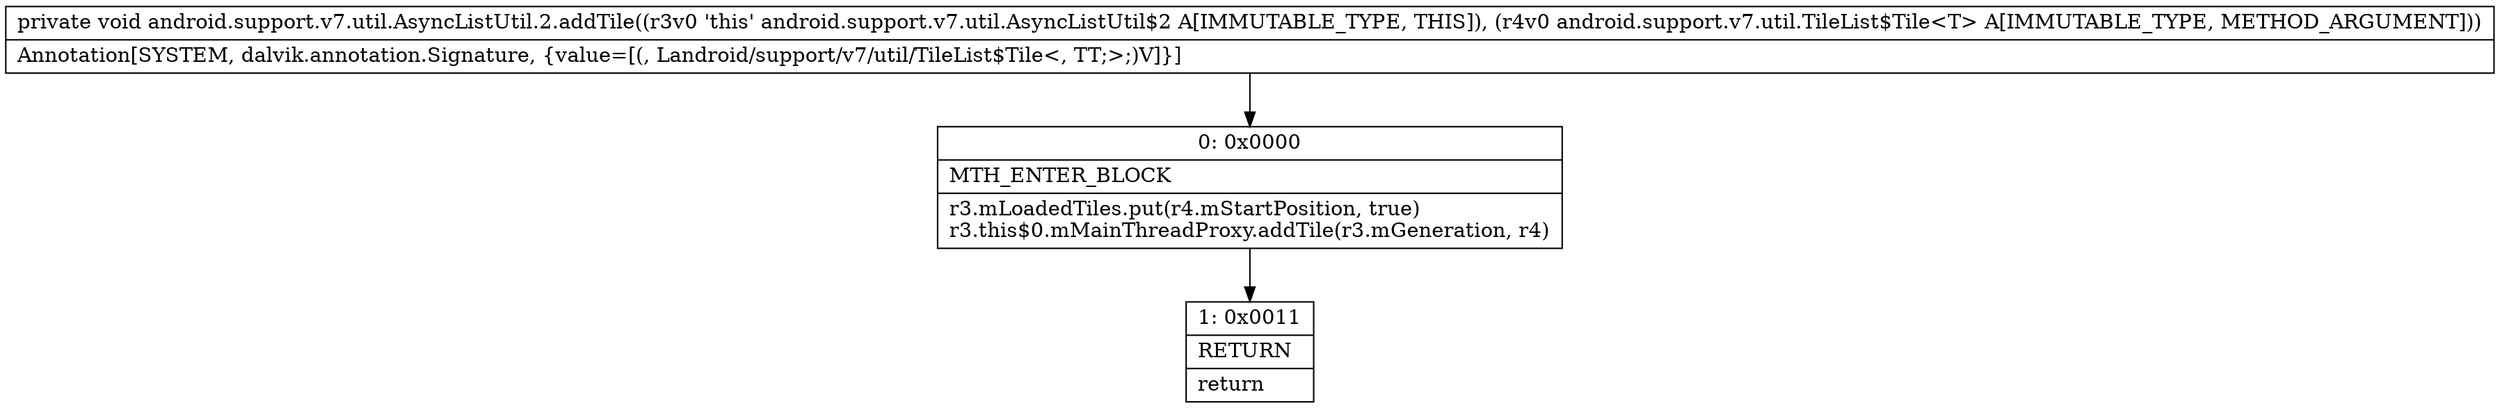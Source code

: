 digraph "CFG forandroid.support.v7.util.AsyncListUtil.2.addTile(Landroid\/support\/v7\/util\/TileList$Tile;)V" {
Node_0 [shape=record,label="{0\:\ 0x0000|MTH_ENTER_BLOCK\l|r3.mLoadedTiles.put(r4.mStartPosition, true)\lr3.this$0.mMainThreadProxy.addTile(r3.mGeneration, r4)\l}"];
Node_1 [shape=record,label="{1\:\ 0x0011|RETURN\l|return\l}"];
MethodNode[shape=record,label="{private void android.support.v7.util.AsyncListUtil.2.addTile((r3v0 'this' android.support.v7.util.AsyncListUtil$2 A[IMMUTABLE_TYPE, THIS]), (r4v0 android.support.v7.util.TileList$Tile\<T\> A[IMMUTABLE_TYPE, METHOD_ARGUMENT]))  | Annotation[SYSTEM, dalvik.annotation.Signature, \{value=[(, Landroid\/support\/v7\/util\/TileList$Tile\<, TT;\>;)V]\}]\l}"];
MethodNode -> Node_0;
Node_0 -> Node_1;
}

